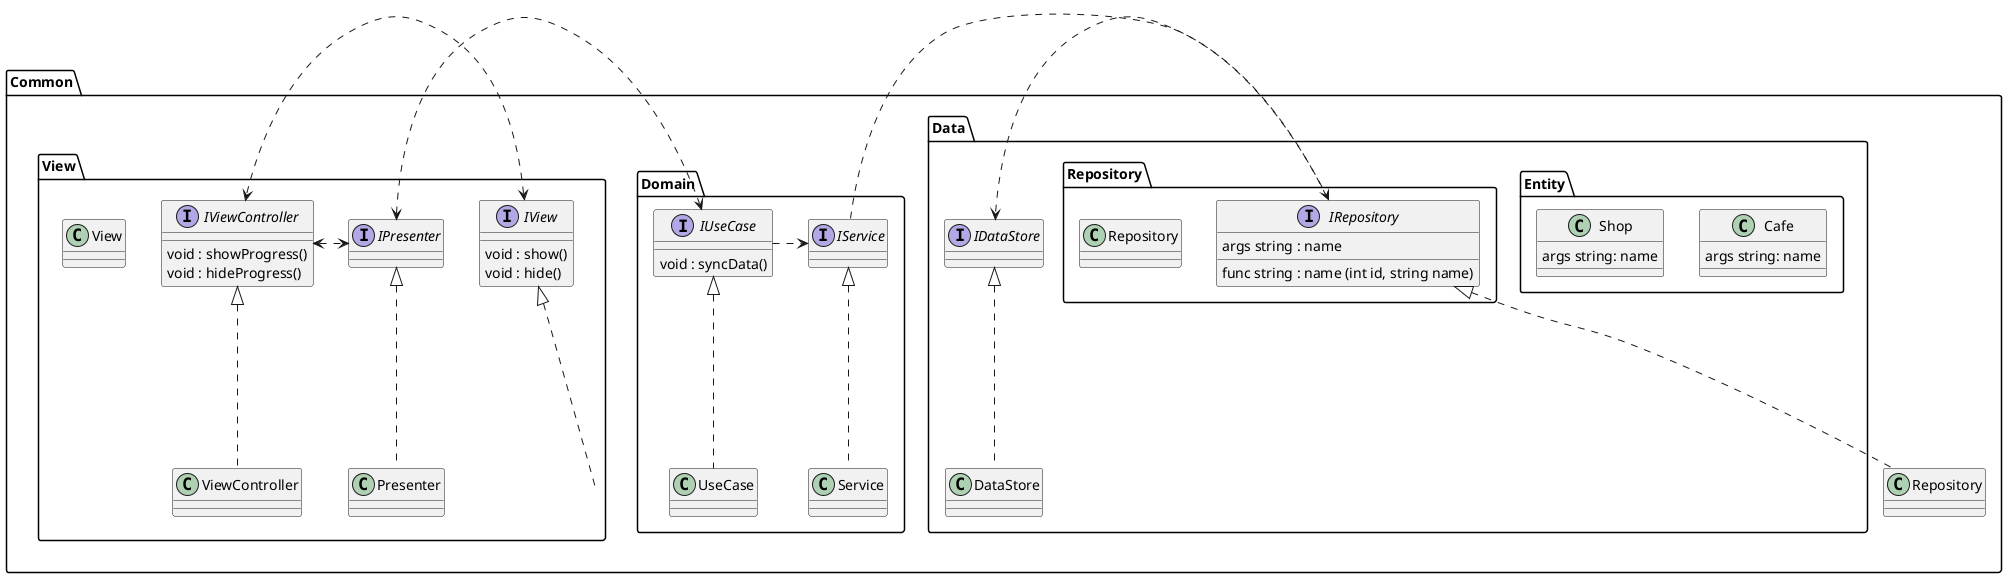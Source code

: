 @startuml uria

package Common {
    package Data {
        package Entity {
            class Cafe {
                args string: name
            }
            class Shop {
                args string: name
            }
        }
        
        package Repository {
            interface IRepository {
                args string : name
                func string : name (int id, string name)
            }

            class Repository {

            }
        }

        interface IDataStore {

        }

        class DataStore {

        }
    }

    package Domain {
        interface IUseCase {
            void : syncData()
        }

        class UseCase {

        }

        interface IService {

        }

        class Service {

        }

    }

    package View {
        interface IViewController {
            void : showProgress()
            void : hideProgress()
        }

        interface IPresenter {
        }

        interface IView {
            void : show()
            void : hide()
        }

        class View {

        }

        interface IViewController {

        }

        class ViewController {

        }

        class Presenter {

        }
    }

    IView <|..down.. View
    IViewController <|..down.. ViewController
    IPresenter <|..down..Presenter
    IUseCase <|..down..UseCase
    IService <|..down..Service
    IRepository <|..down..Repository
    IDataStore  <|..down..DataStore

    IView <..right..> IViewController
    IViewController <..right..> IPresenter
    IPresenter <..right..> IUseCase
    IUseCase ..right..> IService
    IService ..right..> IRepository
    IRepository ..right..> IDataStore
}

@enduml